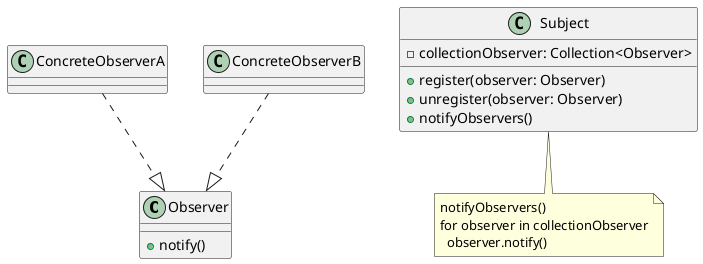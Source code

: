 @startuml Observer

class Observer {
    + notify()
}

class Subject {
    - collectionObserver: Collection<Observer>
    + register(observer: Observer)
    + unregister(observer: Observer)
    + notifyObservers()
}
note bottom of Subject
  notifyObservers()
  for observer in collectionObserver
    observer.notify()
end note

class ConcreteObserverA
class ConcreteObserverB

ConcreteObserverA..|>Observer
ConcreteObserverB..|>Observer

@enduml